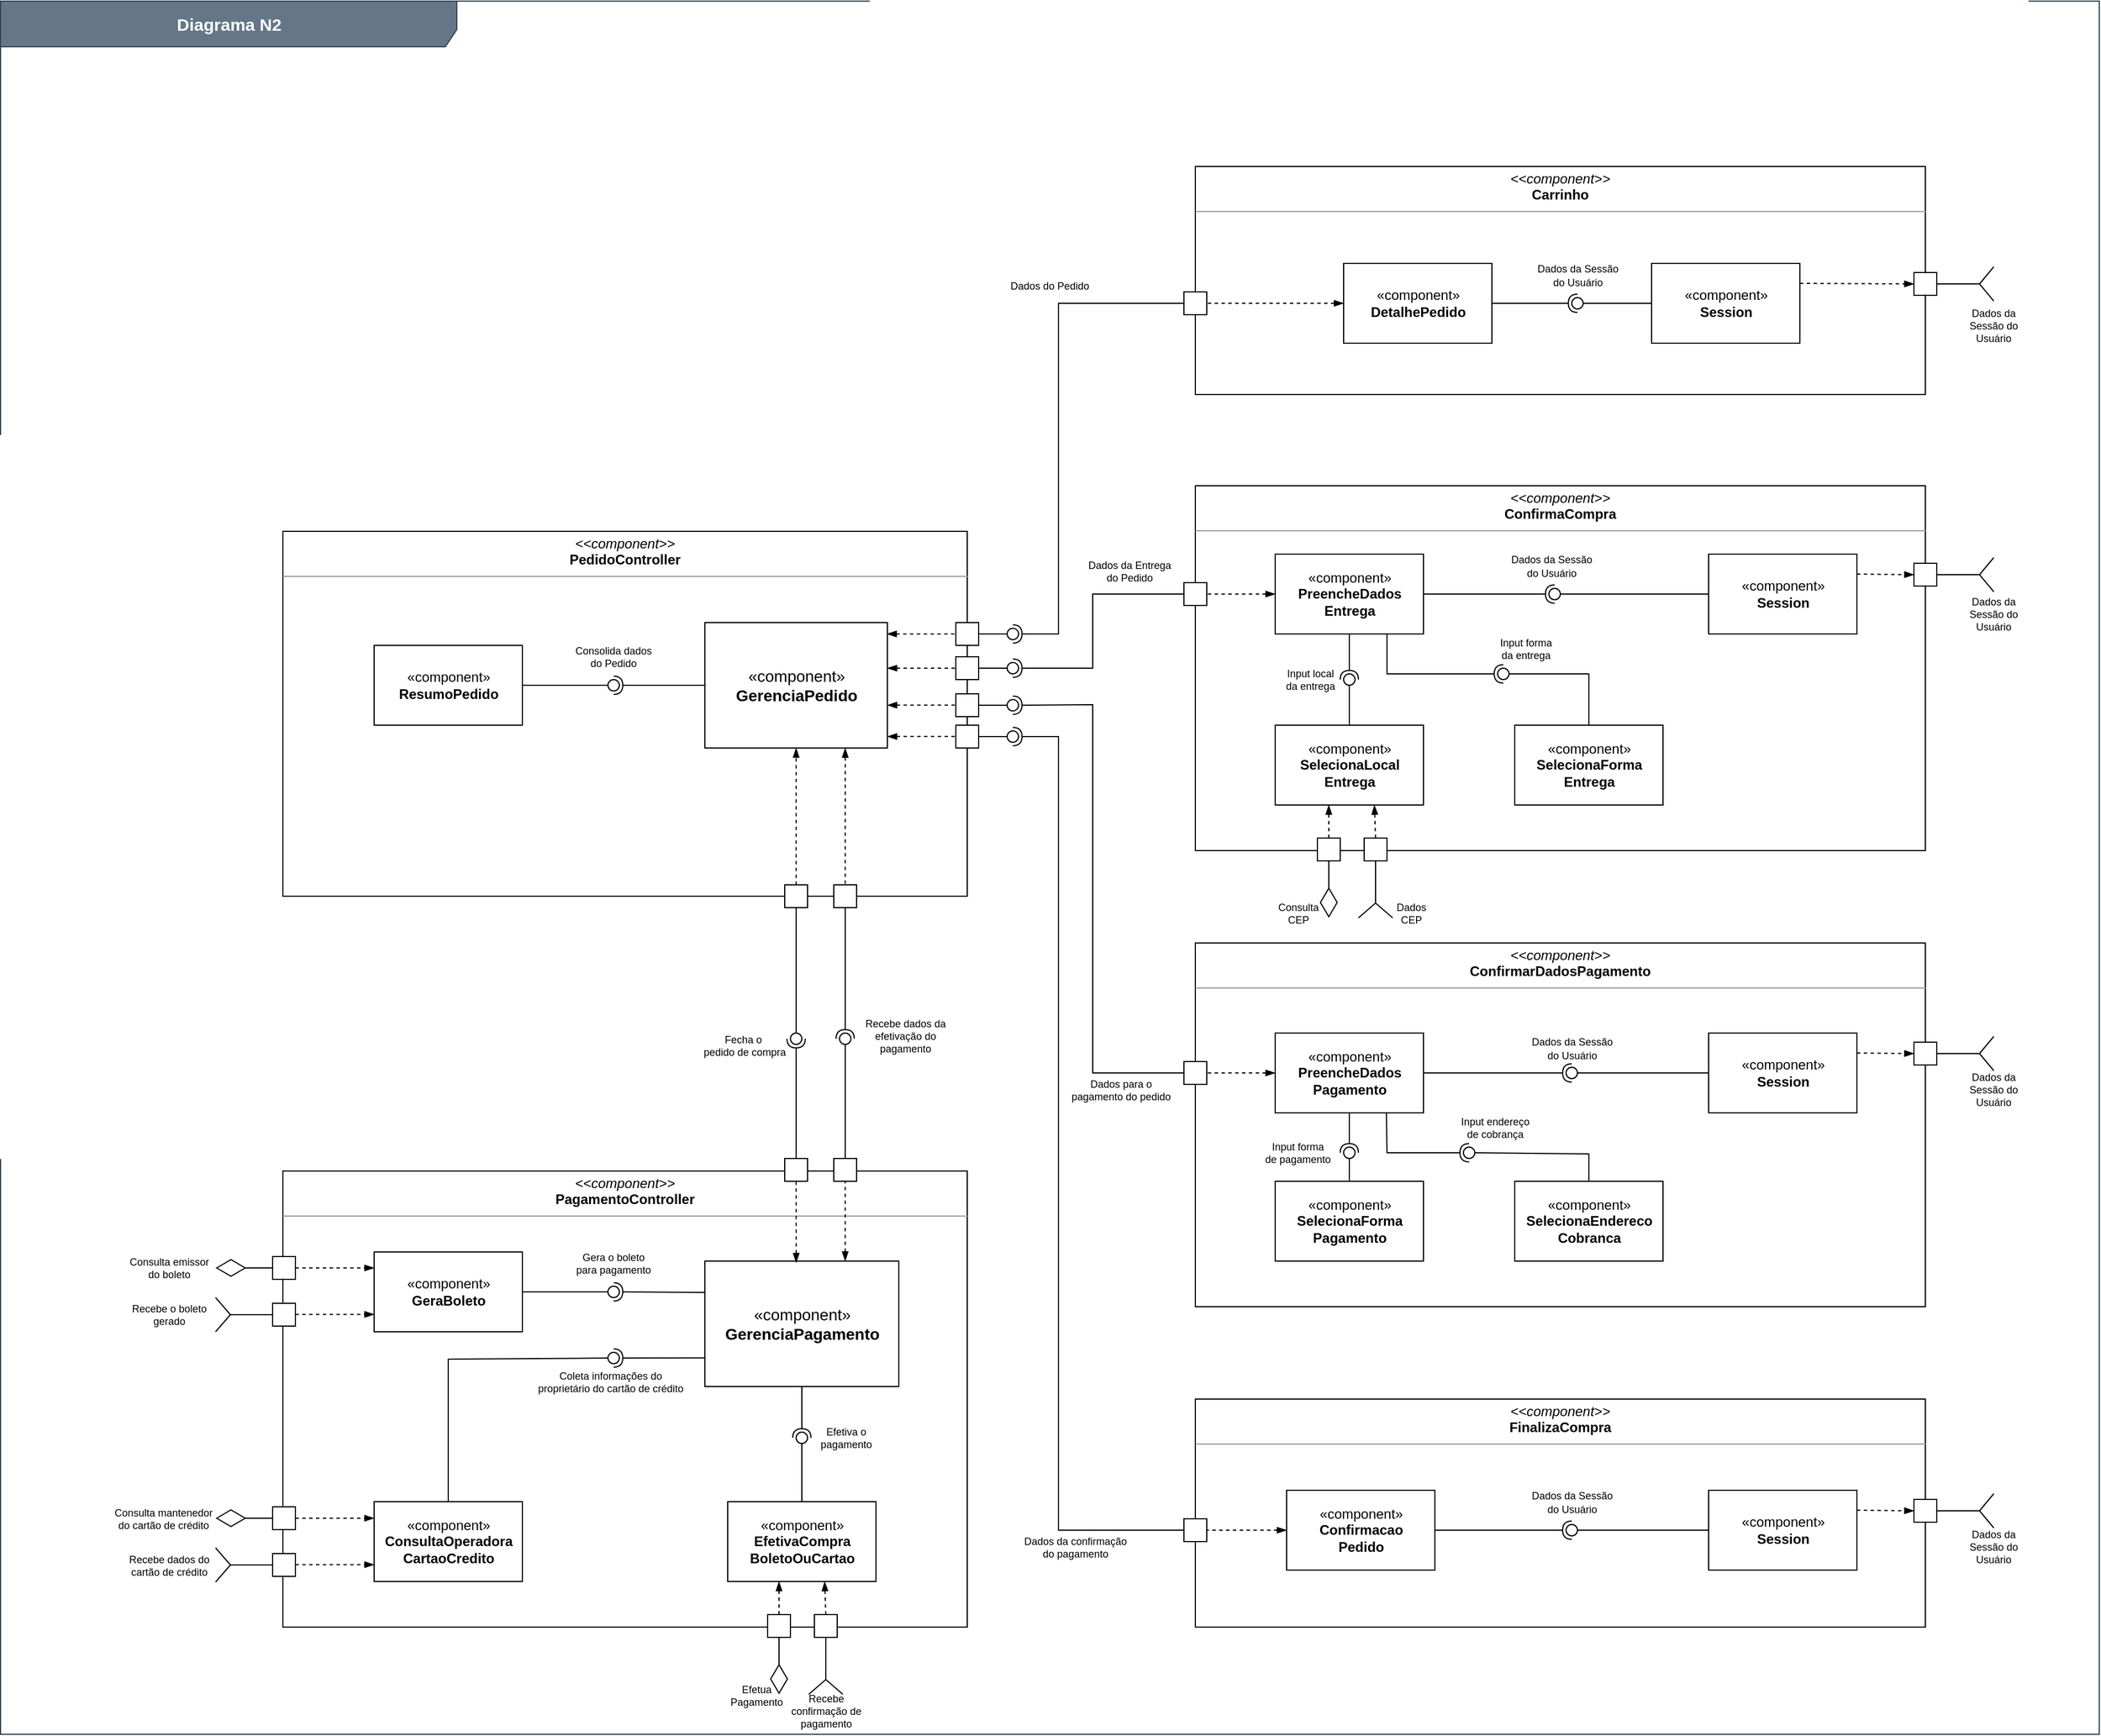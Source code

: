 <mxfile version="13.7.2" type="device"><diagram id="gcP-zUikWNP-_VO1i6bN" name="Page-1"><mxGraphModel dx="1616" dy="257" grid="1" gridSize="10" guides="1" tooltips="1" connect="1" arrows="1" fold="1" page="1" pageScale="1" pageWidth="1169" pageHeight="827" math="0" shadow="0"><root><mxCell id="0"/><mxCell id="1" parent="0"/><mxCell id="m5oU41wqeyeOTkwFRVO8-235" value="Diagrama N2" style="shape=umlFrame;whiteSpace=wrap;html=1;fontSize=15;fontColor=#ffffff;width=400;height=40;fontStyle=1;fillColor=#647687;strokeColor=#314354;" parent="1" vertex="1"><mxGeometry x="-807.5" y="95" width="1840" height="1520" as="geometry"/></mxCell><mxCell id="m5oU41wqeyeOTkwFRVO8-5" value="&lt;p style=&quot;margin: 0px ; margin-top: 4px ; text-align: center&quot;&gt;&lt;i&gt;&amp;lt;&amp;lt;component&amp;gt;&amp;gt;&lt;/i&gt;&lt;br&gt;&lt;b&gt;PedidoController&lt;/b&gt;&lt;/p&gt;&lt;hr size=&quot;1&quot;&gt;&lt;p style=&quot;margin: 0px ; margin-left: 4px&quot;&gt;&lt;/p&gt;&lt;p style=&quot;margin: 0px ; margin-left: 4px&quot;&gt;&lt;br&gt;&lt;/p&gt;" style="verticalAlign=top;align=left;overflow=fill;fontSize=12;fontFamily=Helvetica;html=1;" parent="1" vertex="1"><mxGeometry x="-560" y="560" width="600" height="320" as="geometry"/></mxCell><mxCell id="m5oU41wqeyeOTkwFRVO8-6" value="&lt;p style=&quot;margin: 0px ; margin-top: 4px ; text-align: center&quot;&gt;&lt;i&gt;&amp;lt;&amp;lt;component&amp;gt;&amp;gt;&lt;/i&gt;&lt;br&gt;&lt;b&gt;Carrinho&lt;/b&gt;&lt;/p&gt;&lt;hr size=&quot;1&quot;&gt;&lt;p style=&quot;margin: 0px ; margin-left: 4px&quot;&gt;&lt;/p&gt;&lt;p style=&quot;margin: 0px ; margin-left: 4px&quot;&gt;&lt;br&gt;&lt;/p&gt;" style="verticalAlign=top;align=left;overflow=fill;fontSize=12;fontFamily=Helvetica;html=1;" parent="1" vertex="1"><mxGeometry x="240" y="240" width="640" height="200" as="geometry"/></mxCell><mxCell id="m5oU41wqeyeOTkwFRVO8-7" value="&lt;p style=&quot;margin: 0px ; margin-top: 4px ; text-align: center&quot;&gt;&lt;i&gt;&amp;lt;&amp;lt;component&amp;gt;&amp;gt;&lt;/i&gt;&lt;br&gt;&lt;b&gt;ConfirmaCompra&lt;/b&gt;&lt;/p&gt;&lt;hr size=&quot;1&quot;&gt;&lt;p style=&quot;margin: 0px ; margin-left: 4px&quot;&gt;&lt;/p&gt;&lt;p style=&quot;margin: 0px ; margin-left: 4px&quot;&gt;&lt;br&gt;&lt;/p&gt;" style="verticalAlign=top;align=left;overflow=fill;fontSize=12;fontFamily=Helvetica;html=1;" parent="1" vertex="1"><mxGeometry x="240" y="520" width="640" height="320" as="geometry"/></mxCell><mxCell id="m5oU41wqeyeOTkwFRVO8-8" value="&lt;p style=&quot;margin: 0px ; margin-top: 4px ; text-align: center&quot;&gt;&lt;i&gt;&amp;lt;&amp;lt;component&amp;gt;&amp;gt;&lt;/i&gt;&lt;br&gt;&lt;b&gt;FinalizaCompra&lt;/b&gt;&lt;/p&gt;&lt;hr size=&quot;1&quot;&gt;&lt;p style=&quot;margin: 0px ; margin-left: 4px&quot;&gt;&lt;/p&gt;&lt;p style=&quot;margin: 0px ; margin-left: 4px&quot;&gt;&lt;br&gt;&lt;/p&gt;" style="verticalAlign=top;align=left;overflow=fill;fontSize=12;fontFamily=Helvetica;html=1;" parent="1" vertex="1"><mxGeometry x="240" y="1321" width="640" height="200" as="geometry"/></mxCell><mxCell id="m5oU41wqeyeOTkwFRVO8-10" value="&lt;p style=&quot;margin: 0px ; margin-top: 4px ; text-align: center&quot;&gt;&lt;i&gt;&amp;lt;&amp;lt;component&amp;gt;&amp;gt;&lt;/i&gt;&lt;br&gt;&lt;b&gt;ConfirmarDadosPagamento&lt;/b&gt;&lt;/p&gt;&lt;hr size=&quot;1&quot;&gt;&lt;p style=&quot;margin: 0px ; margin-left: 4px&quot;&gt;&lt;/p&gt;&lt;p style=&quot;margin: 0px ; margin-left: 4px&quot;&gt;&lt;br&gt;&lt;/p&gt;" style="verticalAlign=top;align=left;overflow=fill;fontSize=12;fontFamily=Helvetica;html=1;" parent="1" vertex="1"><mxGeometry x="240" y="921" width="640" height="319" as="geometry"/></mxCell><mxCell id="m5oU41wqeyeOTkwFRVO8-15" value="«component»&lt;br&gt;&lt;b&gt;DetalhePedido&lt;/b&gt;" style="html=1;dropTarget=0;" parent="1" vertex="1"><mxGeometry x="370" y="325" width="130" height="70" as="geometry"/></mxCell><mxCell id="m5oU41wqeyeOTkwFRVO8-17" value="«component»&lt;br&gt;&lt;b&gt;Session&lt;/b&gt;" style="html=1;dropTarget=0;" parent="1" vertex="1"><mxGeometry x="640" y="325" width="130" height="70" as="geometry"/></mxCell><mxCell id="m5oU41wqeyeOTkwFRVO8-20" value="«component»&lt;br&gt;&lt;b&gt;Session&lt;/b&gt;" style="html=1;dropTarget=0;" parent="1" vertex="1"><mxGeometry x="690" y="580" width="130" height="70" as="geometry"/></mxCell><mxCell id="m5oU41wqeyeOTkwFRVO8-21" value="«component»&lt;br&gt;&lt;b&gt;SelecionaLocal&lt;br&gt;Entrega&lt;br&gt;&lt;/b&gt;" style="html=1;dropTarget=0;" parent="1" vertex="1"><mxGeometry x="310" y="730" width="130" height="70" as="geometry"/></mxCell><mxCell id="m5oU41wqeyeOTkwFRVO8-22" value="«component»&lt;br&gt;&lt;b&gt;SelecionaForma&lt;br&gt;Entrega&lt;br&gt;&lt;/b&gt;" style="html=1;dropTarget=0;" parent="1" vertex="1"><mxGeometry x="520" y="730" width="130" height="70" as="geometry"/></mxCell><mxCell id="m5oU41wqeyeOTkwFRVO8-24" value="«component»&lt;br&gt;&lt;b&gt;Session&lt;/b&gt;" style="html=1;dropTarget=0;" parent="1" vertex="1"><mxGeometry x="690" y="1401" width="130" height="70" as="geometry"/></mxCell><mxCell id="m5oU41wqeyeOTkwFRVO8-25" value="«component»&lt;br&gt;&lt;b&gt;SelecionaForma&lt;br&gt;Pagamento&lt;br&gt;&lt;/b&gt;" style="html=1;dropTarget=0;" parent="1" vertex="1"><mxGeometry x="310" y="1130" width="130" height="70" as="geometry"/></mxCell><mxCell id="m5oU41wqeyeOTkwFRVO8-26" value="«component»&lt;br&gt;&lt;b&gt;SelecionaEndereco&lt;br&gt;Cobranca&lt;br&gt;&lt;/b&gt;" style="html=1;dropTarget=0;" parent="1" vertex="1"><mxGeometry x="520" y="1130" width="130" height="70" as="geometry"/></mxCell><mxCell id="m5oU41wqeyeOTkwFRVO8-27" value="«component»&lt;br&gt;&lt;b&gt;Session&lt;/b&gt;" style="html=1;dropTarget=0;" parent="1" vertex="1"><mxGeometry x="690" y="1000" width="130" height="70" as="geometry"/></mxCell><mxCell id="m5oU41wqeyeOTkwFRVO8-28" value="«component»&lt;br&gt;&lt;b&gt;Confirmacao&lt;br&gt;Pedido&lt;br&gt;&lt;/b&gt;" style="html=1;dropTarget=0;" parent="1" vertex="1"><mxGeometry x="320" y="1401" width="130" height="70" as="geometry"/></mxCell><mxCell id="m5oU41wqeyeOTkwFRVO8-30" value="«component»&lt;br&gt;&lt;b&gt;ResumoPedido&lt;/b&gt;" style="html=1;dropTarget=0;" parent="1" vertex="1"><mxGeometry x="-480" y="660" width="130" height="70" as="geometry"/></mxCell><mxCell id="m5oU41wqeyeOTkwFRVO8-33" value="«component»&lt;br style=&quot;font-size: 14px;&quot;&gt;&lt;b style=&quot;font-size: 14px;&quot;&gt;GerenciaPedido&lt;/b&gt;" style="html=1;dropTarget=0;fontSize=14;" parent="1" vertex="1"><mxGeometry x="-190" y="640" width="160" height="110" as="geometry"/></mxCell><mxCell id="m5oU41wqeyeOTkwFRVO8-34" value="&lt;p style=&quot;margin: 0px ; margin-top: 4px ; text-align: center&quot;&gt;&lt;i&gt;&amp;lt;&amp;lt;component&amp;gt;&amp;gt;&lt;/i&gt;&lt;br&gt;&lt;b&gt;PagamentoController&lt;/b&gt;&lt;/p&gt;&lt;hr size=&quot;1&quot;&gt;&lt;p style=&quot;margin: 0px ; margin-left: 4px&quot;&gt;&lt;/p&gt;&lt;p style=&quot;margin: 0px ; margin-left: 4px&quot;&gt;&lt;br&gt;&lt;/p&gt;" style="verticalAlign=top;align=left;overflow=fill;fontSize=12;fontFamily=Helvetica;html=1;" parent="1" vertex="1"><mxGeometry x="-560" y="1121" width="600" height="400" as="geometry"/></mxCell><mxCell id="m5oU41wqeyeOTkwFRVO8-35" value="«component»&lt;br&gt;&lt;b&gt;GeraBoleto&lt;/b&gt;" style="html=1;dropTarget=0;" parent="1" vertex="1"><mxGeometry x="-480" y="1192" width="130" height="70" as="geometry"/></mxCell><mxCell id="m5oU41wqeyeOTkwFRVO8-36" value="«component»&lt;br&gt;&lt;b&gt;ConsultaOperadora&lt;br&gt;CartaoCredito&lt;br&gt;&lt;/b&gt;" style="html=1;dropTarget=0;" parent="1" vertex="1"><mxGeometry x="-480" y="1411" width="130" height="70" as="geometry"/></mxCell><mxCell id="m5oU41wqeyeOTkwFRVO8-37" value="«component»&lt;br style=&quot;font-size: 14px;&quot;&gt;&lt;b style=&quot;font-size: 14px;&quot;&gt;GerenciaPagamento&lt;/b&gt;" style="html=1;dropTarget=0;fontSize=14;" parent="1" vertex="1"><mxGeometry x="-190" y="1200" width="170" height="110" as="geometry"/></mxCell><mxCell id="m5oU41wqeyeOTkwFRVO8-38" value="«component»&lt;br&gt;&lt;b&gt;EfetivaCompra&lt;br&gt;BoletoOuCartao&lt;br&gt;&lt;/b&gt;" style="html=1;dropTarget=0;" parent="1" vertex="1"><mxGeometry x="-170" y="1411" width="130" height="70" as="geometry"/></mxCell><mxCell id="m5oU41wqeyeOTkwFRVO8-39" value="" style="rounded=0;whiteSpace=wrap;html=1;" parent="1" vertex="1"><mxGeometry x="230" y="350" width="20" height="20" as="geometry"/></mxCell><mxCell id="m5oU41wqeyeOTkwFRVO8-41" value="" style="rounded=0;whiteSpace=wrap;html=1;" parent="1" vertex="1"><mxGeometry x="870" y="333" width="20" height="20" as="geometry"/></mxCell><mxCell id="m5oU41wqeyeOTkwFRVO8-45" value="" style="group" parent="1" vertex="1" connectable="0"><mxGeometry x="890" y="328" width="50" height="30" as="geometry"/></mxCell><mxCell id="m5oU41wqeyeOTkwFRVO8-42" value="" style="endArrow=none;html=1;" parent="m5oU41wqeyeOTkwFRVO8-45" edge="1"><mxGeometry width="50" height="50" relative="1" as="geometry"><mxPoint x="37.5" y="15" as="sourcePoint"/><mxPoint x="50" as="targetPoint"/></mxGeometry></mxCell><mxCell id="m5oU41wqeyeOTkwFRVO8-43" value="" style="endArrow=none;html=1;" parent="m5oU41wqeyeOTkwFRVO8-45" edge="1"><mxGeometry width="50" height="50" relative="1" as="geometry"><mxPoint x="37.5" y="15" as="sourcePoint"/><mxPoint x="50" y="30" as="targetPoint"/></mxGeometry></mxCell><mxCell id="m5oU41wqeyeOTkwFRVO8-44" value="" style="endArrow=none;html=1;" parent="m5oU41wqeyeOTkwFRVO8-45" edge="1"><mxGeometry width="50" height="50" relative="1" as="geometry"><mxPoint y="15" as="sourcePoint"/><mxPoint x="37.5" y="15" as="targetPoint"/></mxGeometry></mxCell><mxCell id="m5oU41wqeyeOTkwFRVO8-46" value="" style="endArrow=blockThin;dashed=1;html=1;exitX=1;exitY=0.25;exitDx=0;exitDy=0;entryX=0;entryY=0.5;entryDx=0;entryDy=0;endFill=1;" parent="1" source="m5oU41wqeyeOTkwFRVO8-17" target="m5oU41wqeyeOTkwFRVO8-41" edge="1"><mxGeometry width="50" height="50" relative="1" as="geometry"><mxPoint x="800" y="380" as="sourcePoint"/><mxPoint x="850" y="330" as="targetPoint"/></mxGeometry></mxCell><mxCell id="m5oU41wqeyeOTkwFRVO8-47" value="Dados da&lt;br style=&quot;font-size: 9px;&quot;&gt;Sessão do &lt;br style=&quot;font-size: 9px;&quot;&gt;Usuário" style="text;html=1;strokeColor=none;fillColor=none;align=center;verticalAlign=middle;whiteSpace=wrap;rounded=0;fontSize=9;" parent="1" vertex="1"><mxGeometry x="910" y="360" width="60" height="40" as="geometry"/></mxCell><mxCell id="m5oU41wqeyeOTkwFRVO8-48" value="" style="rounded=0;orthogonalLoop=1;jettySize=auto;html=1;endArrow=none;endFill=0;fontSize=10;exitX=0;exitY=0.5;exitDx=0;exitDy=0;" parent="1" source="m5oU41wqeyeOTkwFRVO8-17" target="m5oU41wqeyeOTkwFRVO8-50" edge="1"><mxGeometry relative="1" as="geometry"><mxPoint x="630" y="360" as="sourcePoint"/></mxGeometry></mxCell><mxCell id="m5oU41wqeyeOTkwFRVO8-49" value="" style="rounded=0;orthogonalLoop=1;jettySize=auto;html=1;endArrow=halfCircle;endFill=0;entryX=0.5;entryY=0.5;entryDx=0;entryDy=0;endSize=6;strokeWidth=1;fontSize=10;exitX=1;exitY=0.5;exitDx=0;exitDy=0;" parent="1" source="m5oU41wqeyeOTkwFRVO8-15" target="m5oU41wqeyeOTkwFRVO8-50" edge="1"><mxGeometry relative="1" as="geometry"><mxPoint x="490" y="360" as="sourcePoint"/></mxGeometry></mxCell><mxCell id="m5oU41wqeyeOTkwFRVO8-50" value="" style="ellipse;whiteSpace=wrap;html=1;fontFamily=Helvetica;fontSize=12;fontColor=#000000;align=center;strokeColor=#000000;fillColor=#ffffff;points=[];aspect=fixed;resizable=0;" parent="1" vertex="1"><mxGeometry x="570" y="355" width="10" height="10" as="geometry"/></mxCell><mxCell id="m5oU41wqeyeOTkwFRVO8-51" value="&lt;font style=&quot;font-size: 9px&quot; color=&quot;#000000&quot;&gt;Dados da Sessão do Usuário&lt;/font&gt;" style="text;html=1;strokeColor=none;fillColor=none;align=center;verticalAlign=middle;whiteSpace=wrap;rounded=0;fontSize=10;fontColor=#FF0000;" parent="1" vertex="1"><mxGeometry x="537.5" y="320.5" width="75" height="29.5" as="geometry"/></mxCell><mxCell id="m5oU41wqeyeOTkwFRVO8-52" value="«component»&lt;br&gt;&lt;b&gt;PreencheDados&lt;br&gt;Entrega&lt;br&gt;&lt;/b&gt;" style="html=1;dropTarget=0;" parent="1" vertex="1"><mxGeometry x="310" y="580" width="130" height="70" as="geometry"/></mxCell><mxCell id="m5oU41wqeyeOTkwFRVO8-53" value="" style="rounded=0;whiteSpace=wrap;html=1;" parent="1" vertex="1"><mxGeometry x="870" y="588" width="20" height="20" as="geometry"/></mxCell><mxCell id="m5oU41wqeyeOTkwFRVO8-54" value="" style="group" parent="1" vertex="1" connectable="0"><mxGeometry x="890" y="583" width="50" height="30" as="geometry"/></mxCell><mxCell id="m5oU41wqeyeOTkwFRVO8-55" value="" style="endArrow=none;html=1;" parent="m5oU41wqeyeOTkwFRVO8-54" edge="1"><mxGeometry width="50" height="50" relative="1" as="geometry"><mxPoint x="37.5" y="15" as="sourcePoint"/><mxPoint x="50" as="targetPoint"/></mxGeometry></mxCell><mxCell id="m5oU41wqeyeOTkwFRVO8-56" value="" style="endArrow=none;html=1;" parent="m5oU41wqeyeOTkwFRVO8-54" edge="1"><mxGeometry width="50" height="50" relative="1" as="geometry"><mxPoint x="37.5" y="15" as="sourcePoint"/><mxPoint x="50" y="30" as="targetPoint"/></mxGeometry></mxCell><mxCell id="m5oU41wqeyeOTkwFRVO8-57" value="" style="endArrow=none;html=1;" parent="m5oU41wqeyeOTkwFRVO8-54" edge="1"><mxGeometry width="50" height="50" relative="1" as="geometry"><mxPoint y="15" as="sourcePoint"/><mxPoint x="37.5" y="15" as="targetPoint"/></mxGeometry></mxCell><mxCell id="m5oU41wqeyeOTkwFRVO8-58" value="" style="endArrow=blockThin;dashed=1;html=1;exitX=1;exitY=0.25;exitDx=0;exitDy=0;entryX=0;entryY=0.5;entryDx=0;entryDy=0;endFill=1;" parent="1" source="m5oU41wqeyeOTkwFRVO8-20" target="m5oU41wqeyeOTkwFRVO8-53" edge="1"><mxGeometry width="50" height="50" relative="1" as="geometry"><mxPoint x="770" y="602.5" as="sourcePoint"/><mxPoint x="850" y="590" as="targetPoint"/></mxGeometry></mxCell><mxCell id="m5oU41wqeyeOTkwFRVO8-59" value="Dados da&lt;br style=&quot;font-size: 9px;&quot;&gt;Sessão do &lt;br style=&quot;font-size: 9px;&quot;&gt;Usuário" style="text;html=1;strokeColor=none;fillColor=none;align=center;verticalAlign=middle;whiteSpace=wrap;rounded=0;fontSize=9;" parent="1" vertex="1"><mxGeometry x="910" y="613" width="60" height="40" as="geometry"/></mxCell><mxCell id="m5oU41wqeyeOTkwFRVO8-63" value="" style="rounded=0;orthogonalLoop=1;jettySize=auto;html=1;endArrow=none;endFill=0;fontSize=10;fontColor=#FF0000;exitX=0;exitY=0.5;exitDx=0;exitDy=0;" parent="1" source="m5oU41wqeyeOTkwFRVO8-20" target="m5oU41wqeyeOTkwFRVO8-65" edge="1"><mxGeometry relative="1" as="geometry"><mxPoint x="690" y="612" as="sourcePoint"/></mxGeometry></mxCell><mxCell id="m5oU41wqeyeOTkwFRVO8-64" value="" style="rounded=0;orthogonalLoop=1;jettySize=auto;html=1;endArrow=halfCircle;endFill=0;entryX=0.5;entryY=0.5;entryDx=0;entryDy=0;endSize=6;strokeWidth=1;fontSize=10;fontColor=#FF0000;exitX=1;exitY=0.5;exitDx=0;exitDy=0;" parent="1" source="m5oU41wqeyeOTkwFRVO8-52" target="m5oU41wqeyeOTkwFRVO8-65" edge="1"><mxGeometry relative="1" as="geometry"><mxPoint x="410" y="612" as="sourcePoint"/></mxGeometry></mxCell><mxCell id="m5oU41wqeyeOTkwFRVO8-65" value="" style="ellipse;whiteSpace=wrap;html=1;fontFamily=Helvetica;fontSize=12;fontColor=#000000;align=center;strokeColor=#000000;fillColor=#ffffff;points=[];aspect=fixed;resizable=0;" parent="1" vertex="1"><mxGeometry x="550" y="610" width="10" height="10" as="geometry"/></mxCell><mxCell id="m5oU41wqeyeOTkwFRVO8-66" value="" style="endArrow=none;dashed=1;html=1;fontSize=10;fontColor=#FF0000;entryX=1;entryY=0.5;entryDx=0;entryDy=0;exitX=0;exitY=0.5;exitDx=0;exitDy=0;endFill=0;startArrow=blockThin;startFill=1;" parent="1" source="m5oU41wqeyeOTkwFRVO8-15" target="m5oU41wqeyeOTkwFRVO8-39" edge="1"><mxGeometry width="50" height="50" relative="1" as="geometry"><mxPoint x="470" y="420" as="sourcePoint"/><mxPoint x="520" y="370" as="targetPoint"/></mxGeometry></mxCell><mxCell id="m5oU41wqeyeOTkwFRVO8-67" value="" style="rounded=0;whiteSpace=wrap;html=1;" parent="1" vertex="1"><mxGeometry x="230" y="605" width="20" height="20" as="geometry"/></mxCell><mxCell id="m5oU41wqeyeOTkwFRVO8-68" value="" style="endArrow=none;dashed=1;html=1;fontSize=10;fontColor=#FF0000;entryX=1;entryY=0.5;entryDx=0;entryDy=0;exitX=0;exitY=0.5;exitDx=0;exitDy=0;endFill=0;startArrow=blockThin;startFill=1;" parent="1" source="m5oU41wqeyeOTkwFRVO8-52" target="m5oU41wqeyeOTkwFRVO8-67" edge="1"><mxGeometry width="50" height="50" relative="1" as="geometry"><mxPoint x="470" y="670" as="sourcePoint"/><mxPoint x="520" y="620" as="targetPoint"/></mxGeometry></mxCell><mxCell id="m5oU41wqeyeOTkwFRVO8-69" value="" style="rounded=0;orthogonalLoop=1;jettySize=auto;html=1;endArrow=none;endFill=0;fontSize=10;fontColor=#FF0000;exitX=0.5;exitY=0;exitDx=0;exitDy=0;" parent="1" source="m5oU41wqeyeOTkwFRVO8-21" target="m5oU41wqeyeOTkwFRVO8-71" edge="1"><mxGeometry relative="1" as="geometry"><mxPoint x="340" y="730" as="sourcePoint"/></mxGeometry></mxCell><mxCell id="m5oU41wqeyeOTkwFRVO8-70" value="" style="rounded=0;orthogonalLoop=1;jettySize=auto;html=1;endArrow=halfCircle;endFill=0;entryX=0.5;entryY=0.5;entryDx=0;entryDy=0;endSize=6;strokeWidth=1;fontSize=10;fontColor=#FF0000;exitX=0.5;exitY=1;exitDx=0;exitDy=0;" parent="1" source="m5oU41wqeyeOTkwFRVO8-52" target="m5oU41wqeyeOTkwFRVO8-71" edge="1"><mxGeometry relative="1" as="geometry"><mxPoint x="340" y="650" as="sourcePoint"/></mxGeometry></mxCell><mxCell id="m5oU41wqeyeOTkwFRVO8-71" value="" style="ellipse;whiteSpace=wrap;html=1;fontFamily=Helvetica;fontSize=12;fontColor=#000000;align=center;strokeColor=#000000;fillColor=#ffffff;points=[];aspect=fixed;resizable=0;" parent="1" vertex="1"><mxGeometry x="370" y="685" width="10" height="10" as="geometry"/></mxCell><mxCell id="m5oU41wqeyeOTkwFRVO8-72" value="Input local da entrega" style="text;html=1;strokeColor=none;fillColor=none;align=center;verticalAlign=middle;whiteSpace=wrap;rounded=0;fontSize=9;" parent="1" vertex="1"><mxGeometry x="316" y="677.5" width="50" height="25" as="geometry"/></mxCell><mxCell id="m5oU41wqeyeOTkwFRVO8-73" value="" style="rounded=0;orthogonalLoop=1;jettySize=auto;html=1;endArrow=none;endFill=0;fontSize=8;fontColor=#000000;exitX=0.5;exitY=0;exitDx=0;exitDy=0;" parent="1" source="m5oU41wqeyeOTkwFRVO8-22" target="m5oU41wqeyeOTkwFRVO8-75" edge="1"><mxGeometry relative="1" as="geometry"><mxPoint x="490" y="685" as="sourcePoint"/><Array as="points"><mxPoint x="585" y="685"/></Array></mxGeometry></mxCell><mxCell id="m5oU41wqeyeOTkwFRVO8-74" value="" style="rounded=0;orthogonalLoop=1;jettySize=auto;html=1;endArrow=halfCircle;endFill=0;entryX=0.5;entryY=0.5;entryDx=0;entryDy=0;endSize=6;strokeWidth=1;fontSize=8;fontColor=#000000;exitX=0.754;exitY=1.004;exitDx=0;exitDy=0;exitPerimeter=0;" parent="1" source="m5oU41wqeyeOTkwFRVO8-52" target="m5oU41wqeyeOTkwFRVO8-75" edge="1"><mxGeometry relative="1" as="geometry"><mxPoint x="530" y="685" as="sourcePoint"/><Array as="points"><mxPoint x="408" y="685"/></Array></mxGeometry></mxCell><mxCell id="m5oU41wqeyeOTkwFRVO8-75" value="" style="ellipse;whiteSpace=wrap;html=1;fontFamily=Helvetica;fontSize=12;fontColor=#000000;align=center;strokeColor=#000000;fillColor=#ffffff;points=[];aspect=fixed;resizable=0;" parent="1" vertex="1"><mxGeometry x="505" y="680" width="10" height="10" as="geometry"/></mxCell><mxCell id="m5oU41wqeyeOTkwFRVO8-79" value="Input forma da entrega" style="text;html=1;strokeColor=none;fillColor=none;align=center;verticalAlign=middle;whiteSpace=wrap;rounded=0;fontSize=9;" parent="1" vertex="1"><mxGeometry x="500" y="650" width="60" height="25" as="geometry"/></mxCell><mxCell id="m5oU41wqeyeOTkwFRVO8-80" value="&lt;font style=&quot;font-size: 9px&quot; color=&quot;#000000&quot;&gt;Dados da Sessão do Usuário&lt;/font&gt;" style="text;html=1;strokeColor=none;fillColor=none;align=center;verticalAlign=middle;whiteSpace=wrap;rounded=0;fontSize=10;fontColor=#FF0000;" parent="1" vertex="1"><mxGeometry x="515" y="575.5" width="75" height="29.5" as="geometry"/></mxCell><mxCell id="m5oU41wqeyeOTkwFRVO8-81" value="«component»&lt;br&gt;&lt;b&gt;PreencheDados&lt;br&gt;Pagamento&lt;br&gt;&lt;/b&gt;" style="html=1;dropTarget=0;" parent="1" vertex="1"><mxGeometry x="310" y="1000" width="130" height="70" as="geometry"/></mxCell><mxCell id="m5oU41wqeyeOTkwFRVO8-82" value="" style="rounded=0;orthogonalLoop=1;jettySize=auto;html=1;endArrow=none;endFill=0;fontSize=14;fontColor=#000000;exitX=0;exitY=0.5;exitDx=0;exitDy=0;" parent="1" source="m5oU41wqeyeOTkwFRVO8-27" target="m5oU41wqeyeOTkwFRVO8-84" edge="1"><mxGeometry relative="1" as="geometry"><mxPoint x="550" y="1035" as="sourcePoint"/></mxGeometry></mxCell><mxCell id="m5oU41wqeyeOTkwFRVO8-83" value="" style="rounded=0;orthogonalLoop=1;jettySize=auto;html=1;endArrow=halfCircle;endFill=0;entryX=0.5;entryY=0.5;entryDx=0;entryDy=0;endSize=6;strokeWidth=1;fontSize=14;fontColor=#000000;exitX=1;exitY=0.5;exitDx=0;exitDy=0;" parent="1" source="m5oU41wqeyeOTkwFRVO8-81" target="m5oU41wqeyeOTkwFRVO8-84" edge="1"><mxGeometry relative="1" as="geometry"><mxPoint x="590" y="1035" as="sourcePoint"/></mxGeometry></mxCell><mxCell id="m5oU41wqeyeOTkwFRVO8-84" value="" style="ellipse;whiteSpace=wrap;html=1;fontFamily=Helvetica;fontSize=12;fontColor=#000000;align=center;strokeColor=#000000;fillColor=#ffffff;points=[];aspect=fixed;resizable=0;" parent="1" vertex="1"><mxGeometry x="565" y="1030" width="10" height="10" as="geometry"/></mxCell><mxCell id="m5oU41wqeyeOTkwFRVO8-85" value="" style="rounded=0;whiteSpace=wrap;html=1;" parent="1" vertex="1"><mxGeometry x="870" y="1008" width="20" height="20" as="geometry"/></mxCell><mxCell id="m5oU41wqeyeOTkwFRVO8-86" value="" style="group" parent="1" vertex="1" connectable="0"><mxGeometry x="890" y="1003" width="50" height="30" as="geometry"/></mxCell><mxCell id="m5oU41wqeyeOTkwFRVO8-87" value="" style="endArrow=none;html=1;" parent="m5oU41wqeyeOTkwFRVO8-86" edge="1"><mxGeometry width="50" height="50" relative="1" as="geometry"><mxPoint x="37.5" y="15" as="sourcePoint"/><mxPoint x="50" as="targetPoint"/></mxGeometry></mxCell><mxCell id="m5oU41wqeyeOTkwFRVO8-88" value="" style="endArrow=none;html=1;" parent="m5oU41wqeyeOTkwFRVO8-86" edge="1"><mxGeometry width="50" height="50" relative="1" as="geometry"><mxPoint x="37.5" y="15" as="sourcePoint"/><mxPoint x="50" y="30" as="targetPoint"/></mxGeometry></mxCell><mxCell id="m5oU41wqeyeOTkwFRVO8-89" value="" style="endArrow=none;html=1;" parent="m5oU41wqeyeOTkwFRVO8-86" edge="1"><mxGeometry width="50" height="50" relative="1" as="geometry"><mxPoint y="15" as="sourcePoint"/><mxPoint x="37.5" y="15" as="targetPoint"/></mxGeometry></mxCell><mxCell id="m5oU41wqeyeOTkwFRVO8-90" value="Dados da&lt;br style=&quot;font-size: 9px;&quot;&gt;Sessão do &lt;br style=&quot;font-size: 9px;&quot;&gt;Usuário" style="text;html=1;strokeColor=none;fillColor=none;align=center;verticalAlign=middle;whiteSpace=wrap;rounded=0;fontSize=9;" parent="1" vertex="1"><mxGeometry x="910" y="1030" width="60" height="40" as="geometry"/></mxCell><mxCell id="m5oU41wqeyeOTkwFRVO8-93" value="" style="endArrow=blockThin;dashed=1;html=1;fontSize=14;fontColor=#000000;exitX=1;exitY=0.25;exitDx=0;exitDy=0;entryX=0;entryY=0.5;entryDx=0;entryDy=0;startArrow=none;startFill=0;endFill=1;" parent="1" source="m5oU41wqeyeOTkwFRVO8-27" target="m5oU41wqeyeOTkwFRVO8-85" edge="1"><mxGeometry width="50" height="50" relative="1" as="geometry"><mxPoint x="830" y="1100" as="sourcePoint"/><mxPoint x="880" y="1050" as="targetPoint"/></mxGeometry></mxCell><mxCell id="m5oU41wqeyeOTkwFRVO8-94" value="&lt;font style=&quot;font-size: 9px&quot; color=&quot;#000000&quot;&gt;Dados da Sessão do Usuário&lt;/font&gt;" style="text;html=1;strokeColor=none;fillColor=none;align=center;verticalAlign=middle;whiteSpace=wrap;rounded=0;fontSize=10;fontColor=#FF0000;" parent="1" vertex="1"><mxGeometry x="532.5" y="998.5" width="75" height="29.5" as="geometry"/></mxCell><mxCell id="m5oU41wqeyeOTkwFRVO8-95" value="" style="rounded=0;whiteSpace=wrap;html=1;" parent="1" vertex="1"><mxGeometry x="230" y="1025" width="20" height="20" as="geometry"/></mxCell><mxCell id="m5oU41wqeyeOTkwFRVO8-96" value="" style="endArrow=none;dashed=1;html=1;fontSize=10;fontColor=#FF0000;entryX=1;entryY=0.5;entryDx=0;entryDy=0;exitX=0;exitY=0.5;exitDx=0;exitDy=0;endFill=0;startArrow=blockThin;startFill=1;" parent="1" source="m5oU41wqeyeOTkwFRVO8-81" target="m5oU41wqeyeOTkwFRVO8-95" edge="1"><mxGeometry width="50" height="50" relative="1" as="geometry"><mxPoint x="310" y="1035" as="sourcePoint"/><mxPoint x="520" y="1040" as="targetPoint"/></mxGeometry></mxCell><mxCell id="m5oU41wqeyeOTkwFRVO8-100" value="" style="rounded=0;orthogonalLoop=1;jettySize=auto;html=1;endArrow=none;endFill=0;fontSize=14;fontColor=#000000;" parent="1" target="m5oU41wqeyeOTkwFRVO8-102" edge="1"><mxGeometry relative="1" as="geometry"><mxPoint x="375" y="1130" as="sourcePoint"/></mxGeometry></mxCell><mxCell id="m5oU41wqeyeOTkwFRVO8-101" value="" style="rounded=0;orthogonalLoop=1;jettySize=auto;html=1;endArrow=halfCircle;endFill=0;entryX=0.5;entryY=0.5;entryDx=0;entryDy=0;endSize=6;strokeWidth=1;fontSize=14;fontColor=#000000;exitX=0.5;exitY=1;exitDx=0;exitDy=0;" parent="1" source="m5oU41wqeyeOTkwFRVO8-81" target="m5oU41wqeyeOTkwFRVO8-102" edge="1"><mxGeometry relative="1" as="geometry"><mxPoint x="375" y="1080" as="sourcePoint"/></mxGeometry></mxCell><mxCell id="m5oU41wqeyeOTkwFRVO8-102" value="" style="ellipse;whiteSpace=wrap;html=1;fontFamily=Helvetica;fontSize=12;fontColor=#000000;align=center;strokeColor=#000000;fillColor=#ffffff;points=[];aspect=fixed;resizable=0;" parent="1" vertex="1"><mxGeometry x="370" y="1100" width="10" height="10" as="geometry"/></mxCell><mxCell id="m5oU41wqeyeOTkwFRVO8-103" value="" style="rounded=0;orthogonalLoop=1;jettySize=auto;html=1;endArrow=none;endFill=0;fontSize=14;fontColor=#000000;exitX=0.5;exitY=0;exitDx=0;exitDy=0;" parent="1" source="m5oU41wqeyeOTkwFRVO8-26" target="m5oU41wqeyeOTkwFRVO8-105" edge="1"><mxGeometry relative="1" as="geometry"><mxPoint x="460" y="1105" as="sourcePoint"/><Array as="points"><mxPoint x="585" y="1106"/></Array></mxGeometry></mxCell><mxCell id="m5oU41wqeyeOTkwFRVO8-104" value="" style="rounded=0;orthogonalLoop=1;jettySize=auto;html=1;endArrow=halfCircle;endFill=0;entryX=0.5;entryY=0.5;entryDx=0;entryDy=0;endSize=6;strokeWidth=1;fontSize=14;fontColor=#000000;exitX=0.75;exitY=1;exitDx=0;exitDy=0;" parent="1" source="m5oU41wqeyeOTkwFRVO8-81" target="m5oU41wqeyeOTkwFRVO8-105" edge="1"><mxGeometry relative="1" as="geometry"><mxPoint x="500" y="1105" as="sourcePoint"/><Array as="points"><mxPoint x="408" y="1105"/></Array></mxGeometry></mxCell><mxCell id="m5oU41wqeyeOTkwFRVO8-105" value="" style="ellipse;whiteSpace=wrap;html=1;fontFamily=Helvetica;fontSize=12;fontColor=#000000;align=center;strokeColor=#000000;fillColor=#ffffff;points=[];aspect=fixed;resizable=0;" parent="1" vertex="1"><mxGeometry x="475" y="1100" width="10" height="10" as="geometry"/></mxCell><mxCell id="m5oU41wqeyeOTkwFRVO8-106" value="Input forma de pagamento" style="text;html=1;strokeColor=none;fillColor=none;align=center;verticalAlign=middle;whiteSpace=wrap;rounded=0;fontSize=9;fontColor=#000000;" parent="1" vertex="1"><mxGeometry x="300" y="1092.5" width="60" height="25" as="geometry"/></mxCell><mxCell id="m5oU41wqeyeOTkwFRVO8-107" value="Input endereço de cobrança" style="text;html=1;strokeColor=none;fillColor=none;align=center;verticalAlign=middle;whiteSpace=wrap;rounded=0;fontSize=9;fontColor=#000000;" parent="1" vertex="1"><mxGeometry x="467.5" y="1070" width="70" height="25" as="geometry"/></mxCell><mxCell id="m5oU41wqeyeOTkwFRVO8-108" value="" style="rounded=0;whiteSpace=wrap;html=1;" parent="1" vertex="1"><mxGeometry x="870" y="1409" width="20" height="20" as="geometry"/></mxCell><mxCell id="m5oU41wqeyeOTkwFRVO8-109" value="" style="group" parent="1" vertex="1" connectable="0"><mxGeometry x="890" y="1404" width="50" height="30" as="geometry"/></mxCell><mxCell id="m5oU41wqeyeOTkwFRVO8-110" value="" style="endArrow=none;html=1;" parent="m5oU41wqeyeOTkwFRVO8-109" edge="1"><mxGeometry width="50" height="50" relative="1" as="geometry"><mxPoint x="37.5" y="15" as="sourcePoint"/><mxPoint x="50" as="targetPoint"/></mxGeometry></mxCell><mxCell id="m5oU41wqeyeOTkwFRVO8-111" value="" style="endArrow=none;html=1;" parent="m5oU41wqeyeOTkwFRVO8-109" edge="1"><mxGeometry width="50" height="50" relative="1" as="geometry"><mxPoint x="37.5" y="15" as="sourcePoint"/><mxPoint x="50" y="30" as="targetPoint"/></mxGeometry></mxCell><mxCell id="m5oU41wqeyeOTkwFRVO8-112" value="" style="endArrow=none;html=1;" parent="m5oU41wqeyeOTkwFRVO8-109" edge="1"><mxGeometry width="50" height="50" relative="1" as="geometry"><mxPoint y="15" as="sourcePoint"/><mxPoint x="37.5" y="15" as="targetPoint"/></mxGeometry></mxCell><mxCell id="m5oU41wqeyeOTkwFRVO8-113" value="Dados da&lt;br style=&quot;font-size: 9px;&quot;&gt;Sessão do &lt;br style=&quot;font-size: 9px;&quot;&gt;Usuário" style="text;html=1;strokeColor=none;fillColor=none;align=center;verticalAlign=middle;whiteSpace=wrap;rounded=0;fontSize=9;" parent="1" vertex="1"><mxGeometry x="910" y="1431" width="60" height="40" as="geometry"/></mxCell><mxCell id="m5oU41wqeyeOTkwFRVO8-114" value="" style="endArrow=blockThin;dashed=1;html=1;fontSize=14;fontColor=#000000;exitX=1;exitY=0.25;exitDx=0;exitDy=0;entryX=0;entryY=0.5;entryDx=0;entryDy=0;startArrow=none;startFill=0;endFill=1;" parent="1" target="m5oU41wqeyeOTkwFRVO8-108" edge="1"><mxGeometry width="50" height="50" relative="1" as="geometry"><mxPoint x="820" y="1418.5" as="sourcePoint"/><mxPoint x="880" y="1451" as="targetPoint"/></mxGeometry></mxCell><mxCell id="m5oU41wqeyeOTkwFRVO8-115" value="" style="rounded=0;whiteSpace=wrap;html=1;" parent="1" vertex="1"><mxGeometry x="230" y="1426" width="20" height="20" as="geometry"/></mxCell><mxCell id="m5oU41wqeyeOTkwFRVO8-116" value="" style="endArrow=none;dashed=1;html=1;fontSize=10;fontColor=#FF0000;entryX=1;entryY=0.5;entryDx=0;entryDy=0;exitX=0;exitY=0.5;exitDx=0;exitDy=0;endFill=0;startArrow=blockThin;startFill=1;" parent="1" source="m5oU41wqeyeOTkwFRVO8-28" target="m5oU41wqeyeOTkwFRVO8-115" edge="1"><mxGeometry width="50" height="50" relative="1" as="geometry"><mxPoint x="310" y="1436" as="sourcePoint"/><mxPoint x="520" y="1441" as="targetPoint"/></mxGeometry></mxCell><mxCell id="m5oU41wqeyeOTkwFRVO8-117" value="" style="rounded=0;orthogonalLoop=1;jettySize=auto;html=1;endArrow=none;endFill=0;fontSize=9;fontColor=#000000;exitX=0;exitY=0.5;exitDx=0;exitDy=0;" parent="1" source="m5oU41wqeyeOTkwFRVO8-24" target="m5oU41wqeyeOTkwFRVO8-119" edge="1"><mxGeometry relative="1" as="geometry"><mxPoint x="550" y="1436" as="sourcePoint"/></mxGeometry></mxCell><mxCell id="m5oU41wqeyeOTkwFRVO8-118" value="" style="rounded=0;orthogonalLoop=1;jettySize=auto;html=1;endArrow=halfCircle;endFill=0;entryX=0.5;entryY=0.5;entryDx=0;entryDy=0;endSize=6;strokeWidth=1;fontSize=9;fontColor=#000000;exitX=1;exitY=0.5;exitDx=0;exitDy=0;" parent="1" source="m5oU41wqeyeOTkwFRVO8-28" target="m5oU41wqeyeOTkwFRVO8-119" edge="1"><mxGeometry relative="1" as="geometry"><mxPoint x="590" y="1436" as="sourcePoint"/></mxGeometry></mxCell><mxCell id="m5oU41wqeyeOTkwFRVO8-119" value="" style="ellipse;whiteSpace=wrap;html=1;fontFamily=Helvetica;fontSize=12;fontColor=#000000;align=center;strokeColor=#000000;fillColor=#ffffff;points=[];aspect=fixed;resizable=0;" parent="1" vertex="1"><mxGeometry x="565" y="1431" width="10" height="10" as="geometry"/></mxCell><mxCell id="m5oU41wqeyeOTkwFRVO8-120" value="&lt;font style=&quot;font-size: 9px&quot; color=&quot;#000000&quot;&gt;Dados da Sessão do Usuário&lt;/font&gt;" style="text;html=1;strokeColor=none;fillColor=none;align=center;verticalAlign=middle;whiteSpace=wrap;rounded=0;fontSize=10;fontColor=#FF0000;" parent="1" vertex="1"><mxGeometry x="532.5" y="1396.5" width="75" height="29.5" as="geometry"/></mxCell><mxCell id="m5oU41wqeyeOTkwFRVO8-121" value="" style="rounded=0;whiteSpace=wrap;html=1;" parent="1" vertex="1"><mxGeometry x="30" y="640" width="20" height="20" as="geometry"/></mxCell><mxCell id="m5oU41wqeyeOTkwFRVO8-122" value="" style="rounded=0;whiteSpace=wrap;html=1;" parent="1" vertex="1"><mxGeometry x="30" y="670" width="20" height="20" as="geometry"/></mxCell><mxCell id="m5oU41wqeyeOTkwFRVO8-123" value="" style="rounded=0;whiteSpace=wrap;html=1;" parent="1" vertex="1"><mxGeometry x="30" y="702.5" width="20" height="20" as="geometry"/></mxCell><mxCell id="m5oU41wqeyeOTkwFRVO8-124" value="" style="rounded=0;whiteSpace=wrap;html=1;" parent="1" vertex="1"><mxGeometry x="30" y="730" width="20" height="20" as="geometry"/></mxCell><mxCell id="m5oU41wqeyeOTkwFRVO8-125" value="" style="endArrow=none;dashed=1;html=1;fontSize=9;fontColor=#000000;entryX=0;entryY=0.5;entryDx=0;entryDy=0;exitX=0.998;exitY=0.091;exitDx=0;exitDy=0;exitPerimeter=0;startArrow=blockThin;startFill=1;" parent="1" source="m5oU41wqeyeOTkwFRVO8-33" target="m5oU41wqeyeOTkwFRVO8-121" edge="1"><mxGeometry width="50" height="50" relative="1" as="geometry"><mxPoint x="70" y="770" as="sourcePoint"/><mxPoint x="120" y="720" as="targetPoint"/></mxGeometry></mxCell><mxCell id="m5oU41wqeyeOTkwFRVO8-126" value="" style="endArrow=none;dashed=1;html=1;fontSize=9;fontColor=#000000;entryX=0;entryY=0.5;entryDx=0;entryDy=0;exitX=0.998;exitY=0.091;exitDx=0;exitDy=0;exitPerimeter=0;startArrow=blockThin;startFill=1;" parent="1" edge="1"><mxGeometry width="50" height="50" relative="1" as="geometry"><mxPoint x="-30.0" y="680.01" as="sourcePoint"/><mxPoint x="30.32" y="680" as="targetPoint"/></mxGeometry></mxCell><mxCell id="m5oU41wqeyeOTkwFRVO8-127" value="" style="endArrow=none;dashed=1;html=1;fontSize=9;fontColor=#000000;entryX=0;entryY=0.5;entryDx=0;entryDy=0;exitX=0.998;exitY=0.091;exitDx=0;exitDy=0;exitPerimeter=0;startArrow=blockThin;startFill=1;" parent="1" edge="1"><mxGeometry width="50" height="50" relative="1" as="geometry"><mxPoint x="-30" y="712.43" as="sourcePoint"/><mxPoint x="30.32" y="712.42" as="targetPoint"/></mxGeometry></mxCell><mxCell id="m5oU41wqeyeOTkwFRVO8-128" value="" style="endArrow=none;dashed=1;html=1;fontSize=9;fontColor=#000000;entryX=0;entryY=0.5;entryDx=0;entryDy=0;exitX=0.998;exitY=0.091;exitDx=0;exitDy=0;exitPerimeter=0;startArrow=blockThin;startFill=1;" parent="1" edge="1"><mxGeometry width="50" height="50" relative="1" as="geometry"><mxPoint x="-30" y="739.93" as="sourcePoint"/><mxPoint x="30.32" y="739.92" as="targetPoint"/></mxGeometry></mxCell><mxCell id="m5oU41wqeyeOTkwFRVO8-129" value="" style="rounded=0;whiteSpace=wrap;html=1;" parent="1" vertex="1"><mxGeometry x="-120" y="870" width="20" height="20" as="geometry"/></mxCell><mxCell id="m5oU41wqeyeOTkwFRVO8-130" value="" style="endArrow=blockThin;dashed=1;html=1;fontSize=9;fontColor=#000000;entryX=0.5;entryY=1;entryDx=0;entryDy=0;exitX=0.5;exitY=0;exitDx=0;exitDy=0;endFill=1;" parent="1" source="m5oU41wqeyeOTkwFRVO8-129" target="m5oU41wqeyeOTkwFRVO8-33" edge="1"><mxGeometry width="50" height="50" relative="1" as="geometry"><mxPoint x="-190" y="850" as="sourcePoint"/><mxPoint x="-140" y="800" as="targetPoint"/></mxGeometry></mxCell><mxCell id="m5oU41wqeyeOTkwFRVO8-131" value="" style="rounded=0;whiteSpace=wrap;html=1;" parent="1" vertex="1"><mxGeometry x="-120" y="1110" width="20" height="20" as="geometry"/></mxCell><mxCell id="m5oU41wqeyeOTkwFRVO8-132" value="" style="endArrow=none;dashed=1;html=1;fontSize=9;fontColor=#000000;entryX=0.5;entryY=1;entryDx=0;entryDy=0;exitX=0.471;exitY=0.013;exitDx=0;exitDy=0;startArrow=blockThin;startFill=1;exitPerimeter=0;" parent="1" source="m5oU41wqeyeOTkwFRVO8-37" target="m5oU41wqeyeOTkwFRVO8-131" edge="1"><mxGeometry width="50" height="50" relative="1" as="geometry"><mxPoint x="-190" y="1200" as="sourcePoint"/><mxPoint x="-140" y="1150" as="targetPoint"/></mxGeometry></mxCell><mxCell id="m5oU41wqeyeOTkwFRVO8-133" value="" style="rounded=0;orthogonalLoop=1;jettySize=auto;html=1;endArrow=none;endFill=0;fontSize=9;fontColor=#000000;exitX=0.5;exitY=1;exitDx=0;exitDy=0;" parent="1" source="m5oU41wqeyeOTkwFRVO8-129" target="m5oU41wqeyeOTkwFRVO8-135" edge="1"><mxGeometry relative="1" as="geometry"><mxPoint x="-130" y="1005" as="sourcePoint"/></mxGeometry></mxCell><mxCell id="m5oU41wqeyeOTkwFRVO8-134" value="" style="rounded=0;orthogonalLoop=1;jettySize=auto;html=1;endArrow=halfCircle;endFill=0;entryX=0.5;entryY=0.5;entryDx=0;entryDy=0;endSize=6;strokeWidth=1;fontSize=9;fontColor=#000000;exitX=0.5;exitY=0;exitDx=0;exitDy=0;" parent="1" source="m5oU41wqeyeOTkwFRVO8-131" target="m5oU41wqeyeOTkwFRVO8-135" edge="1"><mxGeometry relative="1" as="geometry"><mxPoint x="-90" y="1005" as="sourcePoint"/></mxGeometry></mxCell><mxCell id="m5oU41wqeyeOTkwFRVO8-135" value="" style="ellipse;whiteSpace=wrap;html=1;fontFamily=Helvetica;fontSize=12;fontColor=#000000;align=center;strokeColor=#000000;fillColor=#ffffff;points=[];aspect=fixed;resizable=0;" parent="1" vertex="1"><mxGeometry x="-115" y="1000" width="10" height="10" as="geometry"/></mxCell><mxCell id="m5oU41wqeyeOTkwFRVO8-136" value="" style="rounded=0;whiteSpace=wrap;html=1;" parent="1" vertex="1"><mxGeometry x="-77" y="1110" width="20" height="20" as="geometry"/></mxCell><mxCell id="m5oU41wqeyeOTkwFRVO8-137" value="" style="endArrow=none;dashed=1;html=1;fontSize=9;fontColor=#000000;entryX=0.5;entryY=1;entryDx=0;entryDy=0;startArrow=blockThin;startFill=1;" parent="1" target="m5oU41wqeyeOTkwFRVO8-136" edge="1"><mxGeometry width="50" height="50" relative="1" as="geometry"><mxPoint x="-67" y="1200" as="sourcePoint"/><mxPoint x="-140" y="1170" as="targetPoint"/></mxGeometry></mxCell><mxCell id="m5oU41wqeyeOTkwFRVO8-138" value="" style="rounded=0;whiteSpace=wrap;html=1;" parent="1" vertex="1"><mxGeometry x="-77" y="870" width="20" height="20" as="geometry"/></mxCell><mxCell id="m5oU41wqeyeOTkwFRVO8-139" value="" style="endArrow=none;dashed=1;html=1;fontSize=9;fontColor=#000000;entryX=0.5;entryY=0;entryDx=0;entryDy=0;exitX=0.769;exitY=1;exitDx=0;exitDy=0;exitPerimeter=0;startArrow=blockThin;startFill=1;" parent="1" source="m5oU41wqeyeOTkwFRVO8-33" target="m5oU41wqeyeOTkwFRVO8-138" edge="1"><mxGeometry width="50" height="50" relative="1" as="geometry"><mxPoint x="-190" y="820" as="sourcePoint"/><mxPoint x="-140" y="770" as="targetPoint"/></mxGeometry></mxCell><mxCell id="m5oU41wqeyeOTkwFRVO8-140" value="" style="rounded=0;orthogonalLoop=1;jettySize=auto;html=1;endArrow=none;endFill=0;fontSize=9;fontColor=#000000;exitX=0.5;exitY=0;exitDx=0;exitDy=0;" parent="1" source="m5oU41wqeyeOTkwFRVO8-136" target="m5oU41wqeyeOTkwFRVO8-142" edge="1"><mxGeometry relative="1" as="geometry"><mxPoint x="-87" y="1005" as="sourcePoint"/></mxGeometry></mxCell><mxCell id="m5oU41wqeyeOTkwFRVO8-141" value="" style="rounded=0;orthogonalLoop=1;jettySize=auto;html=1;endArrow=halfCircle;endFill=0;entryX=0.5;entryY=0.5;entryDx=0;entryDy=0;endSize=6;strokeWidth=1;fontSize=9;fontColor=#000000;exitX=0.5;exitY=1;exitDx=0;exitDy=0;" parent="1" source="m5oU41wqeyeOTkwFRVO8-138" target="m5oU41wqeyeOTkwFRVO8-142" edge="1"><mxGeometry relative="1" as="geometry"><mxPoint x="-47" y="1005" as="sourcePoint"/></mxGeometry></mxCell><mxCell id="m5oU41wqeyeOTkwFRVO8-142" value="" style="ellipse;whiteSpace=wrap;html=1;fontFamily=Helvetica;fontSize=12;fontColor=#000000;align=center;strokeColor=#000000;fillColor=#ffffff;points=[];aspect=fixed;resizable=0;" parent="1" vertex="1"><mxGeometry x="-72" y="1000" width="10" height="10" as="geometry"/></mxCell><mxCell id="m5oU41wqeyeOTkwFRVO8-143" value="" style="rounded=0;orthogonalLoop=1;jettySize=auto;html=1;endArrow=none;endFill=0;fontSize=9;fontColor=#000000;exitX=1;exitY=0.5;exitDx=0;exitDy=0;" parent="1" source="m5oU41wqeyeOTkwFRVO8-121" target="m5oU41wqeyeOTkwFRVO8-145" edge="1"><mxGeometry relative="1" as="geometry"><mxPoint x="60" y="650" as="sourcePoint"/></mxGeometry></mxCell><mxCell id="m5oU41wqeyeOTkwFRVO8-144" value="" style="rounded=0;orthogonalLoop=1;jettySize=auto;html=1;endArrow=halfCircle;endFill=0;entryX=0.5;entryY=0.5;entryDx=0;entryDy=0;endSize=6;strokeWidth=1;fontSize=9;fontColor=#000000;exitX=0;exitY=0.5;exitDx=0;exitDy=0;" parent="1" source="m5oU41wqeyeOTkwFRVO8-39" target="m5oU41wqeyeOTkwFRVO8-145" edge="1"><mxGeometry relative="1" as="geometry"><mxPoint x="100" y="650" as="sourcePoint"/><Array as="points"><mxPoint x="120" y="360"/><mxPoint x="120" y="650"/></Array></mxGeometry></mxCell><mxCell id="m5oU41wqeyeOTkwFRVO8-145" value="" style="ellipse;whiteSpace=wrap;html=1;fontFamily=Helvetica;fontSize=12;fontColor=#000000;align=center;strokeColor=#000000;fillColor=#ffffff;points=[];aspect=fixed;resizable=0;" parent="1" vertex="1"><mxGeometry x="75" y="645" width="10" height="10" as="geometry"/></mxCell><mxCell id="m5oU41wqeyeOTkwFRVO8-146" value="" style="rounded=0;orthogonalLoop=1;jettySize=auto;html=1;endArrow=none;endFill=0;fontSize=9;fontColor=#000000;exitX=1;exitY=0.5;exitDx=0;exitDy=0;" parent="1" source="m5oU41wqeyeOTkwFRVO8-122" target="m5oU41wqeyeOTkwFRVO8-148" edge="1"><mxGeometry relative="1" as="geometry"><mxPoint x="60" y="680" as="sourcePoint"/></mxGeometry></mxCell><mxCell id="m5oU41wqeyeOTkwFRVO8-147" value="" style="rounded=0;orthogonalLoop=1;jettySize=auto;html=1;endArrow=halfCircle;endFill=0;entryX=0.5;entryY=0.5;entryDx=0;entryDy=0;endSize=6;strokeWidth=1;fontSize=9;fontColor=#000000;exitX=0;exitY=0.5;exitDx=0;exitDy=0;" parent="1" source="m5oU41wqeyeOTkwFRVO8-67" target="m5oU41wqeyeOTkwFRVO8-148" edge="1"><mxGeometry relative="1" as="geometry"><mxPoint x="100" y="680" as="sourcePoint"/><Array as="points"><mxPoint x="150" y="615"/><mxPoint x="150" y="680"/></Array></mxGeometry></mxCell><mxCell id="m5oU41wqeyeOTkwFRVO8-148" value="" style="ellipse;whiteSpace=wrap;html=1;fontFamily=Helvetica;fontSize=12;fontColor=#000000;align=center;strokeColor=#000000;fillColor=#ffffff;points=[];aspect=fixed;resizable=0;" parent="1" vertex="1"><mxGeometry x="75" y="675" width="10" height="10" as="geometry"/></mxCell><mxCell id="m5oU41wqeyeOTkwFRVO8-149" value="" style="rounded=0;orthogonalLoop=1;jettySize=auto;html=1;endArrow=none;endFill=0;fontSize=9;fontColor=#000000;exitX=1;exitY=0.5;exitDx=0;exitDy=0;" parent="1" source="m5oU41wqeyeOTkwFRVO8-123" target="m5oU41wqeyeOTkwFRVO8-151" edge="1"><mxGeometry relative="1" as="geometry"><mxPoint x="60" y="712.5" as="sourcePoint"/></mxGeometry></mxCell><mxCell id="m5oU41wqeyeOTkwFRVO8-150" value="" style="rounded=0;orthogonalLoop=1;jettySize=auto;html=1;endArrow=halfCircle;endFill=0;entryX=0.5;entryY=0.5;entryDx=0;entryDy=0;endSize=6;strokeWidth=1;fontSize=9;fontColor=#000000;exitX=0;exitY=0.5;exitDx=0;exitDy=0;" parent="1" source="m5oU41wqeyeOTkwFRVO8-95" target="m5oU41wqeyeOTkwFRVO8-151" edge="1"><mxGeometry relative="1" as="geometry"><mxPoint x="100" y="712.5" as="sourcePoint"/><Array as="points"><mxPoint x="150" y="1035"/><mxPoint x="150" y="712"/></Array></mxGeometry></mxCell><mxCell id="m5oU41wqeyeOTkwFRVO8-151" value="" style="ellipse;whiteSpace=wrap;html=1;fontFamily=Helvetica;fontSize=12;fontColor=#000000;align=center;strokeColor=#000000;fillColor=#ffffff;points=[];aspect=fixed;resizable=0;" parent="1" vertex="1"><mxGeometry x="75" y="707.5" width="10" height="10" as="geometry"/></mxCell><mxCell id="m5oU41wqeyeOTkwFRVO8-152" value="" style="rounded=0;orthogonalLoop=1;jettySize=auto;html=1;endArrow=none;endFill=0;fontSize=9;fontColor=#000000;exitX=1;exitY=0.5;exitDx=0;exitDy=0;" parent="1" source="m5oU41wqeyeOTkwFRVO8-124" target="m5oU41wqeyeOTkwFRVO8-154" edge="1"><mxGeometry relative="1" as="geometry"><mxPoint x="60" y="740" as="sourcePoint"/></mxGeometry></mxCell><mxCell id="m5oU41wqeyeOTkwFRVO8-153" value="" style="rounded=0;orthogonalLoop=1;jettySize=auto;html=1;endArrow=halfCircle;endFill=0;entryX=0.5;entryY=0.5;entryDx=0;entryDy=0;endSize=6;strokeWidth=1;fontSize=9;fontColor=#000000;exitX=0;exitY=0.5;exitDx=0;exitDy=0;" parent="1" source="m5oU41wqeyeOTkwFRVO8-115" target="m5oU41wqeyeOTkwFRVO8-154" edge="1"><mxGeometry relative="1" as="geometry"><mxPoint x="100" y="740" as="sourcePoint"/><Array as="points"><mxPoint x="120" y="1436"/><mxPoint x="120" y="740"/></Array></mxGeometry></mxCell><mxCell id="m5oU41wqeyeOTkwFRVO8-154" value="" style="ellipse;whiteSpace=wrap;html=1;fontFamily=Helvetica;fontSize=12;fontColor=#000000;align=center;strokeColor=#000000;fillColor=#ffffff;points=[];aspect=fixed;resizable=0;" parent="1" vertex="1"><mxGeometry x="75" y="735" width="10" height="10" as="geometry"/></mxCell><mxCell id="m5oU41wqeyeOTkwFRVO8-155" value="" style="rounded=0;orthogonalLoop=1;jettySize=auto;html=1;endArrow=none;endFill=0;fontSize=9;fontColor=#000000;exitX=1;exitY=0.5;exitDx=0;exitDy=0;" parent="1" source="m5oU41wqeyeOTkwFRVO8-30" target="m5oU41wqeyeOTkwFRVO8-157" edge="1"><mxGeometry relative="1" as="geometry"><mxPoint x="-290" y="700" as="sourcePoint"/></mxGeometry></mxCell><mxCell id="m5oU41wqeyeOTkwFRVO8-156" value="" style="rounded=0;orthogonalLoop=1;jettySize=auto;html=1;endArrow=halfCircle;endFill=0;entryX=0.5;entryY=0.5;entryDx=0;entryDy=0;endSize=6;strokeWidth=1;fontSize=9;fontColor=#000000;exitX=0;exitY=0.5;exitDx=0;exitDy=0;" parent="1" source="m5oU41wqeyeOTkwFRVO8-33" target="m5oU41wqeyeOTkwFRVO8-157" edge="1"><mxGeometry relative="1" as="geometry"><mxPoint x="-250" y="700" as="sourcePoint"/></mxGeometry></mxCell><mxCell id="m5oU41wqeyeOTkwFRVO8-157" value="" style="ellipse;whiteSpace=wrap;html=1;fontFamily=Helvetica;fontSize=12;fontColor=#000000;align=center;strokeColor=#000000;fillColor=#ffffff;points=[];aspect=fixed;resizable=0;" parent="1" vertex="1"><mxGeometry x="-275" y="690" width="10" height="10" as="geometry"/></mxCell><mxCell id="m5oU41wqeyeOTkwFRVO8-158" value="Consolida dados do Pedido" style="text;html=1;strokeColor=none;fillColor=none;align=center;verticalAlign=middle;whiteSpace=wrap;rounded=0;fontSize=9;fontColor=#000000;" parent="1" vertex="1"><mxGeometry x="-305" y="660" width="70" height="20" as="geometry"/></mxCell><mxCell id="m5oU41wqeyeOTkwFRVO8-159" value="" style="rounded=0;orthogonalLoop=1;jettySize=auto;html=1;endArrow=none;endFill=0;fontSize=9;fontColor=#000000;exitX=1;exitY=0.5;exitDx=0;exitDy=0;" parent="1" source="m5oU41wqeyeOTkwFRVO8-35" target="m5oU41wqeyeOTkwFRVO8-161" edge="1"><mxGeometry relative="1" as="geometry"><mxPoint x="-290" y="1225" as="sourcePoint"/></mxGeometry></mxCell><mxCell id="m5oU41wqeyeOTkwFRVO8-160" value="" style="rounded=0;orthogonalLoop=1;jettySize=auto;html=1;endArrow=halfCircle;endFill=0;entryX=0.5;entryY=0.5;entryDx=0;entryDy=0;endSize=6;strokeWidth=1;fontSize=9;fontColor=#000000;exitX=0;exitY=0.25;exitDx=0;exitDy=0;" parent="1" source="m5oU41wqeyeOTkwFRVO8-37" target="m5oU41wqeyeOTkwFRVO8-161" edge="1"><mxGeometry relative="1" as="geometry"><mxPoint x="-250" y="1225" as="sourcePoint"/></mxGeometry></mxCell><mxCell id="m5oU41wqeyeOTkwFRVO8-161" value="" style="ellipse;whiteSpace=wrap;html=1;fontFamily=Helvetica;fontSize=12;fontColor=#000000;align=center;strokeColor=#000000;fillColor=#ffffff;points=[];aspect=fixed;resizable=0;" parent="1" vertex="1"><mxGeometry x="-275" y="1222" width="10" height="10" as="geometry"/></mxCell><mxCell id="m5oU41wqeyeOTkwFRVO8-162" value="Gera o boleto para pagamento" style="text;html=1;strokeColor=none;fillColor=none;align=center;verticalAlign=middle;whiteSpace=wrap;rounded=0;fontSize=9;fontColor=#000000;" parent="1" vertex="1"><mxGeometry x="-305" y="1192" width="70" height="20" as="geometry"/></mxCell><mxCell id="m5oU41wqeyeOTkwFRVO8-163" value="" style="rounded=0;whiteSpace=wrap;html=1;" parent="1" vertex="1"><mxGeometry x="-569" y="1196" width="20" height="20" as="geometry"/></mxCell><mxCell id="m5oU41wqeyeOTkwFRVO8-168" value="Consulta emissor do boleto" style="text;html=1;strokeColor=none;fillColor=none;align=center;verticalAlign=middle;whiteSpace=wrap;rounded=0;fontSize=9;" parent="1" vertex="1"><mxGeometry x="-700" y="1186" width="81" height="40" as="geometry"/></mxCell><mxCell id="m5oU41wqeyeOTkwFRVO8-169" value="" style="endArrow=blockThin;dashed=1;html=1;fontSize=9;fontColor=#000000;entryX=0;entryY=0.5;entryDx=0;entryDy=0;exitX=1;exitY=0.5;exitDx=0;exitDy=0;endFill=1;" parent="1" source="m5oU41wqeyeOTkwFRVO8-163" edge="1"><mxGeometry width="50" height="50" relative="1" as="geometry"><mxPoint x="-540" y="1259" as="sourcePoint"/><mxPoint x="-480" y="1206" as="targetPoint"/></mxGeometry></mxCell><mxCell id="m5oU41wqeyeOTkwFRVO8-170" value="" style="rounded=0;whiteSpace=wrap;html=1;" parent="1" vertex="1"><mxGeometry x="-569" y="1237" width="20" height="20" as="geometry"/></mxCell><mxCell id="m5oU41wqeyeOTkwFRVO8-171" value="" style="group;rotation=-180;" parent="1" vertex="1" connectable="0"><mxGeometry x="-619" y="1232" width="50" height="30" as="geometry"/></mxCell><mxCell id="m5oU41wqeyeOTkwFRVO8-172" value="" style="endArrow=none;html=1;" parent="m5oU41wqeyeOTkwFRVO8-171" edge="1"><mxGeometry width="50" height="50" relative="1" as="geometry"><mxPoint x="13" y="15" as="sourcePoint"/><mxPoint y="30" as="targetPoint"/></mxGeometry></mxCell><mxCell id="m5oU41wqeyeOTkwFRVO8-173" value="" style="endArrow=none;html=1;" parent="m5oU41wqeyeOTkwFRVO8-171" edge="1"><mxGeometry width="50" height="50" relative="1" as="geometry"><mxPoint x="13" y="15" as="sourcePoint"/><mxPoint as="targetPoint"/></mxGeometry></mxCell><mxCell id="m5oU41wqeyeOTkwFRVO8-174" value="" style="endArrow=none;html=1;" parent="m5oU41wqeyeOTkwFRVO8-171" edge="1"><mxGeometry width="50" height="50" relative="1" as="geometry"><mxPoint x="50" y="15" as="sourcePoint"/><mxPoint x="13" y="15" as="targetPoint"/></mxGeometry></mxCell><mxCell id="m5oU41wqeyeOTkwFRVO8-175" value="" style="endArrow=blockThin;dashed=1;html=1;fontSize=9;fontColor=#000000;entryX=0;entryY=0.5;entryDx=0;entryDy=0;exitX=1;exitY=0.5;exitDx=0;exitDy=0;endFill=1;" parent="1" edge="1"><mxGeometry width="50" height="50" relative="1" as="geometry"><mxPoint x="-549" y="1246.76" as="sourcePoint"/><mxPoint x="-480" y="1246.76" as="targetPoint"/></mxGeometry></mxCell><mxCell id="m5oU41wqeyeOTkwFRVO8-176" value="" style="endArrow=diamondThin;endFill=0;endSize=24;html=1;fontSize=9;fontColor=#000000;exitX=0;exitY=0.5;exitDx=0;exitDy=0;entryX=1;entryY=0.5;entryDx=0;entryDy=0;" parent="1" source="m5oU41wqeyeOTkwFRVO8-163" target="m5oU41wqeyeOTkwFRVO8-168" edge="1"><mxGeometry width="160" relative="1" as="geometry"><mxPoint x="-820" y="1290" as="sourcePoint"/><mxPoint x="-660" y="1290" as="targetPoint"/></mxGeometry></mxCell><mxCell id="m5oU41wqeyeOTkwFRVO8-177" value="Recebe o boleto gerado" style="text;html=1;strokeColor=none;fillColor=none;align=center;verticalAlign=middle;whiteSpace=wrap;rounded=0;fontSize=9;" parent="1" vertex="1"><mxGeometry x="-700" y="1227" width="81" height="40" as="geometry"/></mxCell><mxCell id="m5oU41wqeyeOTkwFRVO8-178" value="" style="rounded=0;whiteSpace=wrap;html=1;" parent="1" vertex="1"><mxGeometry x="-569" y="1415.5" width="20" height="20" as="geometry"/></mxCell><mxCell id="m5oU41wqeyeOTkwFRVO8-179" value="Consulta mantenedor do cartão de crédito" style="text;html=1;strokeColor=none;fillColor=none;align=center;verticalAlign=middle;whiteSpace=wrap;rounded=0;fontSize=9;" parent="1" vertex="1"><mxGeometry x="-710" y="1405.5" width="91" height="40" as="geometry"/></mxCell><mxCell id="m5oU41wqeyeOTkwFRVO8-180" value="" style="endArrow=blockThin;dashed=1;html=1;fontSize=9;fontColor=#000000;entryX=0;entryY=0.5;entryDx=0;entryDy=0;exitX=1;exitY=0.5;exitDx=0;exitDy=0;endFill=1;" parent="1" source="m5oU41wqeyeOTkwFRVO8-178" edge="1"><mxGeometry width="50" height="50" relative="1" as="geometry"><mxPoint x="-540" y="1478.5" as="sourcePoint"/><mxPoint x="-480" y="1425.5" as="targetPoint"/></mxGeometry></mxCell><mxCell id="m5oU41wqeyeOTkwFRVO8-181" value="" style="rounded=0;whiteSpace=wrap;html=1;" parent="1" vertex="1"><mxGeometry x="-569" y="1456.5" width="20" height="20" as="geometry"/></mxCell><mxCell id="m5oU41wqeyeOTkwFRVO8-182" value="" style="group;rotation=-180;" parent="1" vertex="1" connectable="0"><mxGeometry x="-619" y="1451.5" width="50" height="30" as="geometry"/></mxCell><mxCell id="m5oU41wqeyeOTkwFRVO8-183" value="" style="endArrow=none;html=1;" parent="m5oU41wqeyeOTkwFRVO8-182" edge="1"><mxGeometry width="50" height="50" relative="1" as="geometry"><mxPoint x="13" y="15" as="sourcePoint"/><mxPoint y="30" as="targetPoint"/></mxGeometry></mxCell><mxCell id="m5oU41wqeyeOTkwFRVO8-184" value="" style="endArrow=none;html=1;" parent="m5oU41wqeyeOTkwFRVO8-182" edge="1"><mxGeometry width="50" height="50" relative="1" as="geometry"><mxPoint x="13" y="15" as="sourcePoint"/><mxPoint as="targetPoint"/></mxGeometry></mxCell><mxCell id="m5oU41wqeyeOTkwFRVO8-185" value="" style="endArrow=none;html=1;" parent="m5oU41wqeyeOTkwFRVO8-182" edge="1"><mxGeometry width="50" height="50" relative="1" as="geometry"><mxPoint x="50" y="15" as="sourcePoint"/><mxPoint x="13" y="15" as="targetPoint"/></mxGeometry></mxCell><mxCell id="m5oU41wqeyeOTkwFRVO8-186" value="" style="endArrow=blockThin;dashed=1;html=1;fontSize=9;fontColor=#000000;entryX=0;entryY=0.5;entryDx=0;entryDy=0;exitX=1;exitY=0.5;exitDx=0;exitDy=0;endFill=1;" parent="1" edge="1"><mxGeometry width="50" height="50" relative="1" as="geometry"><mxPoint x="-549" y="1466.26" as="sourcePoint"/><mxPoint x="-480" y="1466.26" as="targetPoint"/></mxGeometry></mxCell><mxCell id="m5oU41wqeyeOTkwFRVO8-187" value="" style="endArrow=diamondThin;endFill=0;endSize=24;html=1;fontSize=9;fontColor=#000000;exitX=0;exitY=0.5;exitDx=0;exitDy=0;entryX=1;entryY=0.5;entryDx=0;entryDy=0;" parent="1" source="m5oU41wqeyeOTkwFRVO8-178" target="m5oU41wqeyeOTkwFRVO8-179" edge="1"><mxGeometry width="160" relative="1" as="geometry"><mxPoint x="-820" y="1509.5" as="sourcePoint"/><mxPoint x="-660" y="1509.5" as="targetPoint"/></mxGeometry></mxCell><mxCell id="m5oU41wqeyeOTkwFRVO8-188" value="Recebe dados do cartão de crédito" style="text;html=1;strokeColor=none;fillColor=none;align=center;verticalAlign=middle;whiteSpace=wrap;rounded=0;fontSize=9;" parent="1" vertex="1"><mxGeometry x="-700" y="1446.5" width="81" height="40" as="geometry"/></mxCell><mxCell id="m5oU41wqeyeOTkwFRVO8-189" value="" style="rounded=0;whiteSpace=wrap;html=1;rotation=-90;" parent="1" vertex="1"><mxGeometry x="-135" y="1510" width="20" height="20" as="geometry"/></mxCell><mxCell id="m5oU41wqeyeOTkwFRVO8-191" value="" style="endArrow=blockThin;dashed=1;html=1;fontSize=9;fontColor=#000000;entryX=0;entryY=0.5;entryDx=0;entryDy=0;exitX=1;exitY=0.5;exitDx=0;exitDy=0;endFill=1;" parent="1" source="m5oU41wqeyeOTkwFRVO8-189" edge="1"><mxGeometry width="50" height="50" relative="1" as="geometry"><mxPoint x="-72" y="1541" as="sourcePoint"/><mxPoint x="-125" y="1481" as="targetPoint"/></mxGeometry></mxCell><mxCell id="m5oU41wqeyeOTkwFRVO8-193" value="" style="group;rotation=-270;" parent="1" vertex="1" connectable="0"><mxGeometry x="-109" y="1540" width="50" height="30" as="geometry"/></mxCell><mxCell id="m5oU41wqeyeOTkwFRVO8-194" value="" style="endArrow=none;html=1;" parent="m5oU41wqeyeOTkwFRVO8-193" edge="1"><mxGeometry width="50" height="50" relative="1" as="geometry"><mxPoint x="25" y="27" as="sourcePoint"/><mxPoint x="40" y="40" as="targetPoint"/></mxGeometry></mxCell><mxCell id="m5oU41wqeyeOTkwFRVO8-195" value="" style="endArrow=none;html=1;" parent="m5oU41wqeyeOTkwFRVO8-193" edge="1"><mxGeometry width="50" height="50" relative="1" as="geometry"><mxPoint x="25" y="27" as="sourcePoint"/><mxPoint x="10" y="40" as="targetPoint"/></mxGeometry></mxCell><mxCell id="m5oU41wqeyeOTkwFRVO8-196" value="" style="endArrow=none;html=1;" parent="m5oU41wqeyeOTkwFRVO8-193" edge="1"><mxGeometry width="50" height="50" relative="1" as="geometry"><mxPoint x="25" y="-10" as="sourcePoint"/><mxPoint x="25" y="27" as="targetPoint"/></mxGeometry></mxCell><mxCell id="m5oU41wqeyeOTkwFRVO8-197" value="" style="endArrow=blockThin;dashed=1;html=1;fontSize=9;fontColor=#000000;entryX=0;entryY=0.5;entryDx=0;entryDy=0;exitX=1;exitY=0.5;exitDx=0;exitDy=0;endFill=1;" parent="1" source="m5oU41wqeyeOTkwFRVO8-192" edge="1"><mxGeometry width="50" height="50" relative="1" as="geometry"><mxPoint x="-85" y="1550" as="sourcePoint"/><mxPoint x="-85" y="1481" as="targetPoint"/></mxGeometry></mxCell><mxCell id="m5oU41wqeyeOTkwFRVO8-198" value="" style="endArrow=diamondThin;endFill=0;endSize=24;html=1;fontSize=9;fontColor=#000000;exitX=0;exitY=0.5;exitDx=0;exitDy=0;" parent="1" source="m5oU41wqeyeOTkwFRVO8-189" edge="1"><mxGeometry width="160" relative="1" as="geometry"><mxPoint x="-41" y="1821" as="sourcePoint"/><mxPoint x="-125" y="1580" as="targetPoint"/></mxGeometry></mxCell><mxCell id="m5oU41wqeyeOTkwFRVO8-192" value="" style="rounded=0;whiteSpace=wrap;html=1;rotation=-90;" parent="1" vertex="1"><mxGeometry x="-94" y="1510" width="20" height="20" as="geometry"/></mxCell><mxCell id="m5oU41wqeyeOTkwFRVO8-202" value="Efetua Pagamento" style="text;html=1;strokeColor=none;fillColor=none;align=center;verticalAlign=middle;whiteSpace=wrap;rounded=0;fontSize=9;fontColor=#000000;" parent="1" vertex="1"><mxGeometry x="-172" y="1566" width="55" height="30" as="geometry"/></mxCell><mxCell id="m5oU41wqeyeOTkwFRVO8-203" value="Recebe confirmação de pagamento" style="text;html=1;strokeColor=none;fillColor=none;align=center;verticalAlign=middle;whiteSpace=wrap;rounded=0;fontSize=9;fontColor=#000000;" parent="1" vertex="1"><mxGeometry x="-122.5" y="1575" width="77" height="40" as="geometry"/></mxCell><mxCell id="m5oU41wqeyeOTkwFRVO8-207" value="" style="rounded=0;orthogonalLoop=1;jettySize=auto;html=1;endArrow=none;endFill=0;fontSize=9;fontColor=#000000;exitX=0.5;exitY=0;exitDx=0;exitDy=0;" parent="1" source="m5oU41wqeyeOTkwFRVO8-36" target="m5oU41wqeyeOTkwFRVO8-209" edge="1"><mxGeometry relative="1" as="geometry"><mxPoint x="-435" y="1411" as="sourcePoint"/><Array as="points"><mxPoint x="-415" y="1286"/></Array></mxGeometry></mxCell><mxCell id="m5oU41wqeyeOTkwFRVO8-208" value="" style="rounded=0;orthogonalLoop=1;jettySize=auto;html=1;endArrow=halfCircle;endFill=0;entryX=0.5;entryY=0.5;entryDx=0;entryDy=0;endSize=6;strokeWidth=1;fontSize=9;fontColor=#000000;exitX=0.001;exitY=0.772;exitDx=0;exitDy=0;exitPerimeter=0;" parent="1" source="m5oU41wqeyeOTkwFRVO8-37" target="m5oU41wqeyeOTkwFRVO8-209" edge="1"><mxGeometry relative="1" as="geometry"><mxPoint x="-215" y="1282.5" as="sourcePoint"/></mxGeometry></mxCell><mxCell id="m5oU41wqeyeOTkwFRVO8-209" value="" style="ellipse;whiteSpace=wrap;html=1;fontFamily=Helvetica;fontSize=12;fontColor=#000000;align=center;strokeColor=#000000;fillColor=#ffffff;points=[];aspect=fixed;resizable=0;" parent="1" vertex="1"><mxGeometry x="-275" y="1280" width="10" height="10" as="geometry"/></mxCell><mxCell id="m5oU41wqeyeOTkwFRVO8-213" value="Coleta informações do proprietário do cartão de crédito" style="text;html=1;strokeColor=none;fillColor=none;align=center;verticalAlign=middle;whiteSpace=wrap;rounded=0;fontSize=9;fontColor=#000000;" parent="1" vertex="1"><mxGeometry x="-340" y="1296" width="135" height="20" as="geometry"/></mxCell><mxCell id="m5oU41wqeyeOTkwFRVO8-214" value="" style="rounded=0;orthogonalLoop=1;jettySize=auto;html=1;endArrow=none;endFill=0;fontSize=9;fontColor=#000000;exitX=0.5;exitY=0;exitDx=0;exitDy=0;" parent="1" source="m5oU41wqeyeOTkwFRVO8-38" target="m5oU41wqeyeOTkwFRVO8-216" edge="1"><mxGeometry relative="1" as="geometry"><mxPoint x="-125" y="1355" as="sourcePoint"/></mxGeometry></mxCell><mxCell id="m5oU41wqeyeOTkwFRVO8-215" value="" style="rounded=0;orthogonalLoop=1;jettySize=auto;html=1;endArrow=halfCircle;endFill=0;entryX=0.5;entryY=0.5;entryDx=0;entryDy=0;endSize=6;strokeWidth=1;fontSize=9;fontColor=#000000;exitX=0.5;exitY=1;exitDx=0;exitDy=0;" parent="1" source="m5oU41wqeyeOTkwFRVO8-37" target="m5oU41wqeyeOTkwFRVO8-216" edge="1"><mxGeometry relative="1" as="geometry"><mxPoint x="-85" y="1355" as="sourcePoint"/></mxGeometry></mxCell><mxCell id="m5oU41wqeyeOTkwFRVO8-216" value="" style="ellipse;whiteSpace=wrap;html=1;fontFamily=Helvetica;fontSize=12;fontColor=#000000;align=center;strokeColor=#000000;fillColor=#ffffff;points=[];aspect=fixed;resizable=0;" parent="1" vertex="1"><mxGeometry x="-110" y="1350" width="10" height="10" as="geometry"/></mxCell><mxCell id="m5oU41wqeyeOTkwFRVO8-217" value="Fecha o&amp;nbsp;&lt;br&gt;pedido de compra" style="text;html=1;strokeColor=none;fillColor=none;align=center;verticalAlign=middle;whiteSpace=wrap;rounded=0;fontSize=9;fontColor=#000000;" parent="1" vertex="1"><mxGeometry x="-195" y="993" width="80" height="35" as="geometry"/></mxCell><mxCell id="m5oU41wqeyeOTkwFRVO8-218" value="Efetiva o pagamento" style="text;html=1;strokeColor=none;fillColor=none;align=center;verticalAlign=middle;whiteSpace=wrap;rounded=0;fontSize=9;fontColor=#000000;" parent="1" vertex="1"><mxGeometry x="-94" y="1345" width="56" height="20" as="geometry"/></mxCell><mxCell id="m5oU41wqeyeOTkwFRVO8-219" value="Recebe dados da efetivação do pagamento" style="text;html=1;strokeColor=none;fillColor=none;align=center;verticalAlign=middle;whiteSpace=wrap;rounded=0;fontSize=9;fontColor=#000000;" parent="1" vertex="1"><mxGeometry x="-62" y="980" width="95.5" height="45" as="geometry"/></mxCell><mxCell id="m5oU41wqeyeOTkwFRVO8-220" value="Dados do Pedido" style="text;html=1;strokeColor=none;fillColor=none;align=center;verticalAlign=middle;whiteSpace=wrap;rounded=0;fontSize=9;fontColor=#000000;" parent="1" vertex="1"><mxGeometry x="70" y="335" width="85" height="20" as="geometry"/></mxCell><mxCell id="m5oU41wqeyeOTkwFRVO8-221" value="Dados da Entrega do Pedido" style="text;html=1;strokeColor=none;fillColor=none;align=center;verticalAlign=middle;whiteSpace=wrap;rounded=0;fontSize=9;fontColor=#000000;" parent="1" vertex="1"><mxGeometry x="140" y="580" width="85" height="30" as="geometry"/></mxCell><mxCell id="m5oU41wqeyeOTkwFRVO8-222" value="Dados para o pagamento do pedido" style="text;html=1;strokeColor=none;fillColor=none;align=center;verticalAlign=middle;whiteSpace=wrap;rounded=0;fontSize=9;fontColor=#000000;" parent="1" vertex="1"><mxGeometry x="130" y="1035" width="90" height="30" as="geometry"/></mxCell><mxCell id="m5oU41wqeyeOTkwFRVO8-223" value="Dados da confirmação do pagamento" style="text;html=1;strokeColor=none;fillColor=none;align=center;verticalAlign=middle;whiteSpace=wrap;rounded=0;fontSize=9;fontColor=#000000;" parent="1" vertex="1"><mxGeometry x="85" y="1441" width="100" height="20" as="geometry"/></mxCell><mxCell id="m5oU41wqeyeOTkwFRVO8-224" value="" style="rounded=0;whiteSpace=wrap;html=1;rotation=-90;" parent="1" vertex="1"><mxGeometry x="347" y="829" width="20" height="20" as="geometry"/></mxCell><mxCell id="m5oU41wqeyeOTkwFRVO8-225" value="" style="endArrow=blockThin;dashed=1;html=1;fontSize=9;fontColor=#000000;entryX=0;entryY=0.5;entryDx=0;entryDy=0;exitX=1;exitY=0.5;exitDx=0;exitDy=0;endFill=1;" parent="1" source="m5oU41wqeyeOTkwFRVO8-224" edge="1"><mxGeometry width="50" height="50" relative="1" as="geometry"><mxPoint x="410" y="860" as="sourcePoint"/><mxPoint x="357" y="800" as="targetPoint"/></mxGeometry></mxCell><mxCell id="m5oU41wqeyeOTkwFRVO8-226" value="" style="group;rotation=-270;" parent="1" vertex="1" connectable="0"><mxGeometry x="373" y="859" width="50" height="30" as="geometry"/></mxCell><mxCell id="m5oU41wqeyeOTkwFRVO8-227" value="" style="endArrow=none;html=1;" parent="m5oU41wqeyeOTkwFRVO8-226" edge="1"><mxGeometry width="50" height="50" relative="1" as="geometry"><mxPoint x="25" y="27" as="sourcePoint"/><mxPoint x="40" y="40" as="targetPoint"/></mxGeometry></mxCell><mxCell id="m5oU41wqeyeOTkwFRVO8-228" value="" style="endArrow=none;html=1;" parent="m5oU41wqeyeOTkwFRVO8-226" edge="1"><mxGeometry width="50" height="50" relative="1" as="geometry"><mxPoint x="25" y="27" as="sourcePoint"/><mxPoint x="10" y="40" as="targetPoint"/></mxGeometry></mxCell><mxCell id="m5oU41wqeyeOTkwFRVO8-229" value="" style="endArrow=none;html=1;" parent="m5oU41wqeyeOTkwFRVO8-226" edge="1"><mxGeometry width="50" height="50" relative="1" as="geometry"><mxPoint x="25" y="-10" as="sourcePoint"/><mxPoint x="25" y="27" as="targetPoint"/></mxGeometry></mxCell><mxCell id="m5oU41wqeyeOTkwFRVO8-230" value="" style="endArrow=blockThin;dashed=1;html=1;fontSize=9;fontColor=#000000;entryX=0;entryY=0.5;entryDx=0;entryDy=0;exitX=1;exitY=0.5;exitDx=0;exitDy=0;endFill=1;" parent="1" source="m5oU41wqeyeOTkwFRVO8-232" edge="1"><mxGeometry width="50" height="50" relative="1" as="geometry"><mxPoint x="397" y="869" as="sourcePoint"/><mxPoint x="397" y="800" as="targetPoint"/></mxGeometry></mxCell><mxCell id="m5oU41wqeyeOTkwFRVO8-231" value="" style="endArrow=diamondThin;endFill=0;endSize=24;html=1;fontSize=9;fontColor=#000000;exitX=0;exitY=0.5;exitDx=0;exitDy=0;" parent="1" source="m5oU41wqeyeOTkwFRVO8-224" edge="1"><mxGeometry width="160" relative="1" as="geometry"><mxPoint x="441" y="1140" as="sourcePoint"/><mxPoint x="357" y="899" as="targetPoint"/></mxGeometry></mxCell><mxCell id="m5oU41wqeyeOTkwFRVO8-232" value="" style="rounded=0;whiteSpace=wrap;html=1;rotation=-90;" parent="1" vertex="1"><mxGeometry x="388" y="829" width="20" height="20" as="geometry"/></mxCell><mxCell id="m5oU41wqeyeOTkwFRVO8-233" value="Consulta&lt;br&gt;CEP" style="text;html=1;strokeColor=none;fillColor=none;align=center;verticalAlign=middle;whiteSpace=wrap;rounded=0;fontSize=9;fontColor=#000000;" parent="1" vertex="1"><mxGeometry x="302.5" y="880" width="55" height="30" as="geometry"/></mxCell><mxCell id="m5oU41wqeyeOTkwFRVO8-234" value="Dados&lt;br&gt;CEP" style="text;html=1;strokeColor=none;fillColor=none;align=center;verticalAlign=middle;whiteSpace=wrap;rounded=0;fontSize=9;fontColor=#000000;" parent="1" vertex="1"><mxGeometry x="404" y="882" width="50.5" height="26" as="geometry"/></mxCell></root></mxGraphModel></diagram></mxfile>